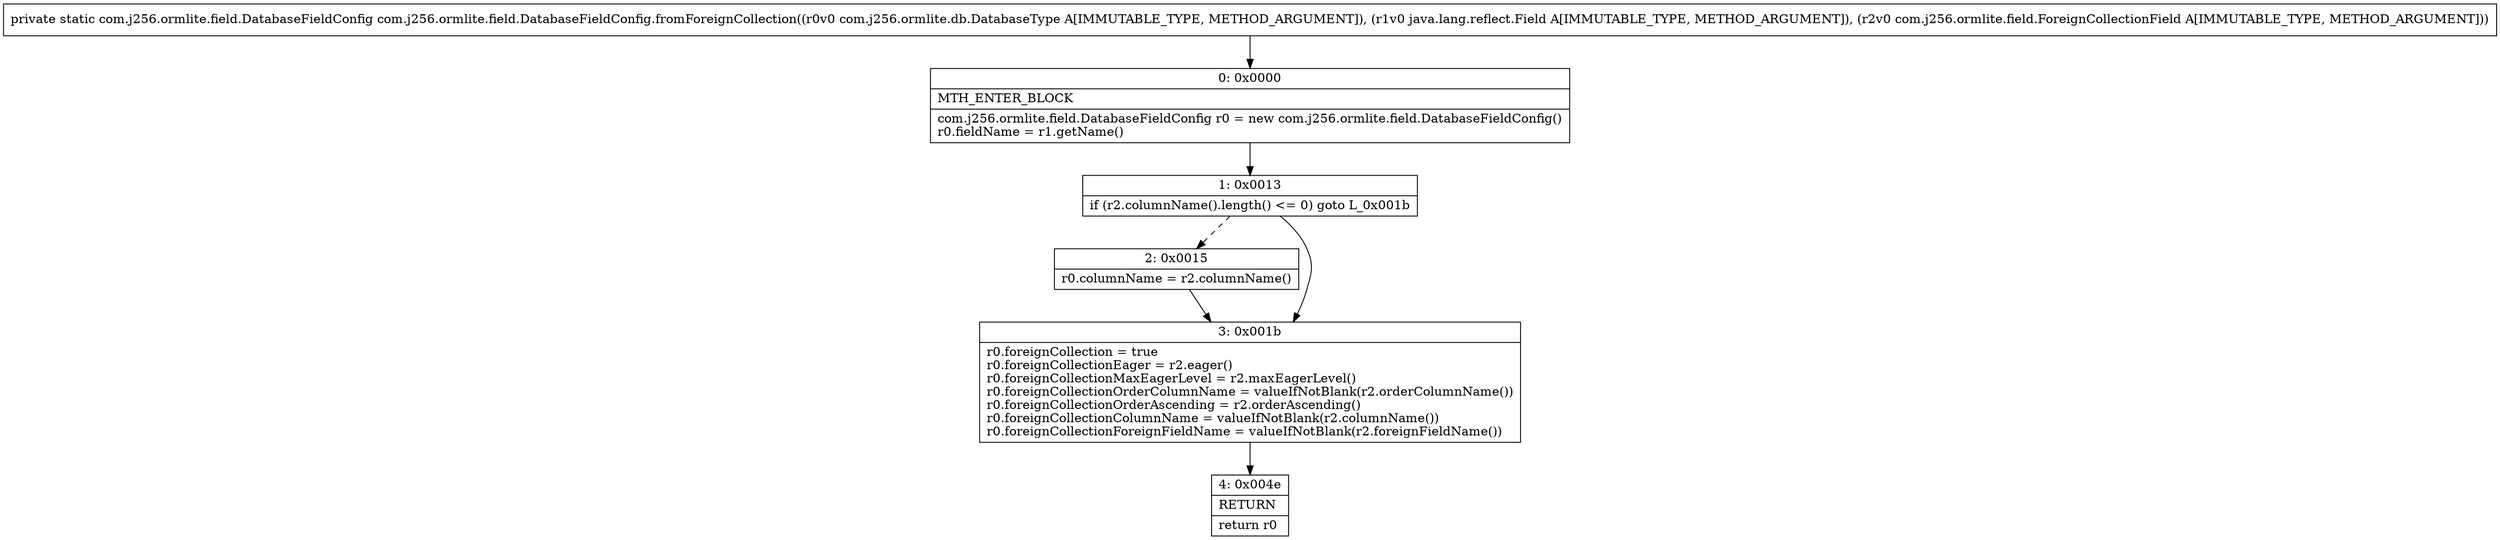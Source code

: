 digraph "CFG forcom.j256.ormlite.field.DatabaseFieldConfig.fromForeignCollection(Lcom\/j256\/ormlite\/db\/DatabaseType;Ljava\/lang\/reflect\/Field;Lcom\/j256\/ormlite\/field\/ForeignCollectionField;)Lcom\/j256\/ormlite\/field\/DatabaseFieldConfig;" {
Node_0 [shape=record,label="{0\:\ 0x0000|MTH_ENTER_BLOCK\l|com.j256.ormlite.field.DatabaseFieldConfig r0 = new com.j256.ormlite.field.DatabaseFieldConfig()\lr0.fieldName = r1.getName()\l}"];
Node_1 [shape=record,label="{1\:\ 0x0013|if (r2.columnName().length() \<= 0) goto L_0x001b\l}"];
Node_2 [shape=record,label="{2\:\ 0x0015|r0.columnName = r2.columnName()\l}"];
Node_3 [shape=record,label="{3\:\ 0x001b|r0.foreignCollection = true\lr0.foreignCollectionEager = r2.eager()\lr0.foreignCollectionMaxEagerLevel = r2.maxEagerLevel()\lr0.foreignCollectionOrderColumnName = valueIfNotBlank(r2.orderColumnName())\lr0.foreignCollectionOrderAscending = r2.orderAscending()\lr0.foreignCollectionColumnName = valueIfNotBlank(r2.columnName())\lr0.foreignCollectionForeignFieldName = valueIfNotBlank(r2.foreignFieldName())\l}"];
Node_4 [shape=record,label="{4\:\ 0x004e|RETURN\l|return r0\l}"];
MethodNode[shape=record,label="{private static com.j256.ormlite.field.DatabaseFieldConfig com.j256.ormlite.field.DatabaseFieldConfig.fromForeignCollection((r0v0 com.j256.ormlite.db.DatabaseType A[IMMUTABLE_TYPE, METHOD_ARGUMENT]), (r1v0 java.lang.reflect.Field A[IMMUTABLE_TYPE, METHOD_ARGUMENT]), (r2v0 com.j256.ormlite.field.ForeignCollectionField A[IMMUTABLE_TYPE, METHOD_ARGUMENT])) }"];
MethodNode -> Node_0;
Node_0 -> Node_1;
Node_1 -> Node_2[style=dashed];
Node_1 -> Node_3;
Node_2 -> Node_3;
Node_3 -> Node_4;
}

